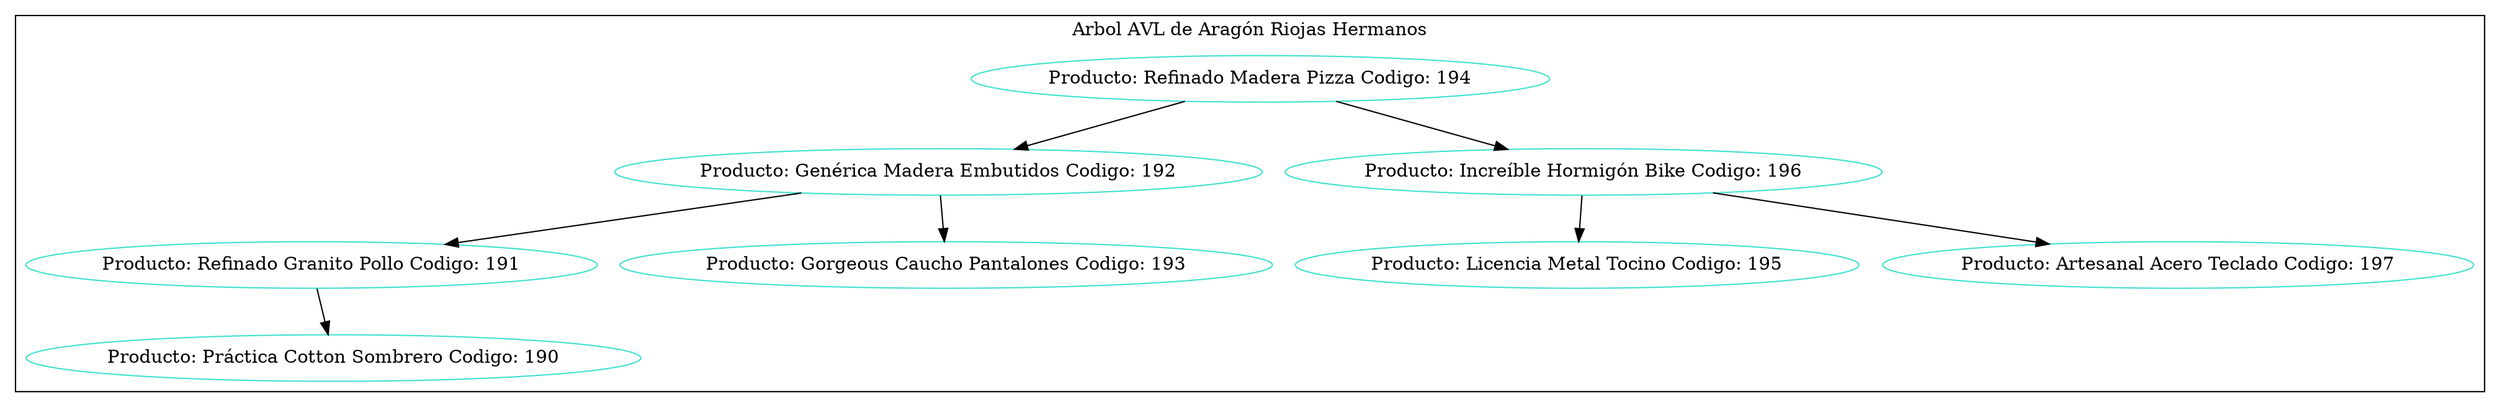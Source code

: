 digraph Hash{
node [color ="turquoise"];
subgraph clusterMarco {label="Arbol AVL de Aragón Riojas Hermanos";color=black;
node[label="Producto: Refinado Madera Pizza Codigo: 194"]194;
node[label="Producto: Genérica Madera Embutidos Codigo: 192"]192;
node[label="Producto: Refinado Granito Pollo Codigo: 191"]191;
node[label="Producto: Práctica Cotton Sombrero Codigo: 190"]190;
node[label="Producto: Gorgeous Caucho Pantalones Codigo: 193"]193;
node[label="Producto: Increíble Hormigón Bike Codigo: 196"]196;
node[label="Producto: Licencia Metal Tocino Codigo: 195"]195;
node[label="Producto: Artesanal Acero Teclado Codigo: 197"]197;
191->190;
192->191;
192->193;
194->192;
196->195;
196->197;
194->196;
}
}